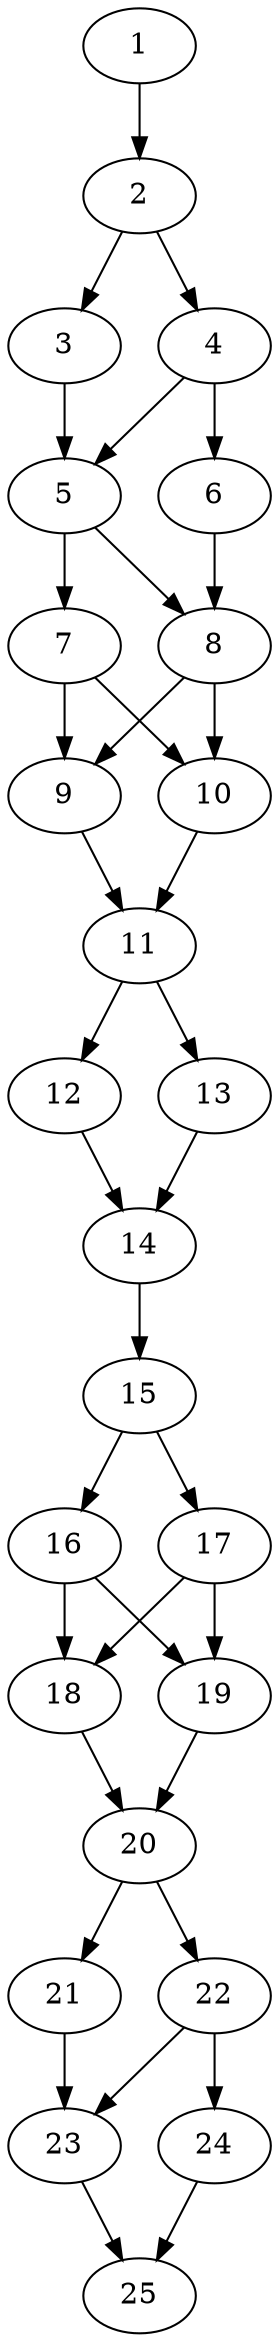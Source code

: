// DAG automatically generated by daggen at Thu Oct  3 14:00:39 2019
// ./daggen --dot -n 25 --ccr 0.5 --fat 0.3 --regular 0.9 --density 0.7 --mindata 5242880 --maxdata 52428800 
digraph G {
  1 [size="14729216", alpha="0.07", expect_size="7364608"] 
  1 -> 2 [size ="7364608"]
  2 [size="85088256", alpha="0.16", expect_size="42544128"] 
  2 -> 3 [size ="42544128"]
  2 -> 4 [size ="42544128"]
  3 [size="29894656", alpha="0.15", expect_size="14947328"] 
  3 -> 5 [size ="14947328"]
  4 [size="96307200", alpha="0.14", expect_size="48153600"] 
  4 -> 5 [size ="48153600"]
  4 -> 6 [size ="48153600"]
  5 [size="19986432", alpha="0.01", expect_size="9993216"] 
  5 -> 7 [size ="9993216"]
  5 -> 8 [size ="9993216"]
  6 [size="27449344", alpha="0.13", expect_size="13724672"] 
  6 -> 8 [size ="13724672"]
  7 [size="26009600", alpha="0.06", expect_size="13004800"] 
  7 -> 9 [size ="13004800"]
  7 -> 10 [size ="13004800"]
  8 [size="43870208", alpha="0.10", expect_size="21935104"] 
  8 -> 9 [size ="21935104"]
  8 -> 10 [size ="21935104"]
  9 [size="45338624", alpha="0.01", expect_size="22669312"] 
  9 -> 11 [size ="22669312"]
  10 [size="83283968", alpha="0.15", expect_size="41641984"] 
  10 -> 11 [size ="41641984"]
  11 [size="89868288", alpha="0.15", expect_size="44934144"] 
  11 -> 12 [size ="44934144"]
  11 -> 13 [size ="44934144"]
  12 [size="29853696", alpha="0.15", expect_size="14926848"] 
  12 -> 14 [size ="14926848"]
  13 [size="104372224", alpha="0.10", expect_size="52186112"] 
  13 -> 14 [size ="52186112"]
  14 [size="79497216", alpha="0.02", expect_size="39748608"] 
  14 -> 15 [size ="39748608"]
  15 [size="49012736", alpha="0.00", expect_size="24506368"] 
  15 -> 16 [size ="24506368"]
  15 -> 17 [size ="24506368"]
  16 [size="54011904", alpha="0.06", expect_size="27005952"] 
  16 -> 18 [size ="27005952"]
  16 -> 19 [size ="27005952"]
  17 [size="18700288", alpha="0.05", expect_size="9350144"] 
  17 -> 18 [size ="9350144"]
  17 -> 19 [size ="9350144"]
  18 [size="49283072", alpha="0.17", expect_size="24641536"] 
  18 -> 20 [size ="24641536"]
  19 [size="97771520", alpha="0.05", expect_size="48885760"] 
  19 -> 20 [size ="48885760"]
  20 [size="102905856", alpha="0.04", expect_size="51452928"] 
  20 -> 21 [size ="51452928"]
  20 -> 22 [size ="51452928"]
  21 [size="78237696", alpha="0.04", expect_size="39118848"] 
  21 -> 23 [size ="39118848"]
  22 [size="54775808", alpha="0.19", expect_size="27387904"] 
  22 -> 23 [size ="27387904"]
  22 -> 24 [size ="27387904"]
  23 [size="29605888", alpha="0.19", expect_size="14802944"] 
  23 -> 25 [size ="14802944"]
  24 [size="77828096", alpha="0.17", expect_size="38914048"] 
  24 -> 25 [size ="38914048"]
  25 [size="89088000", alpha="0.16", expect_size="44544000"] 
}
